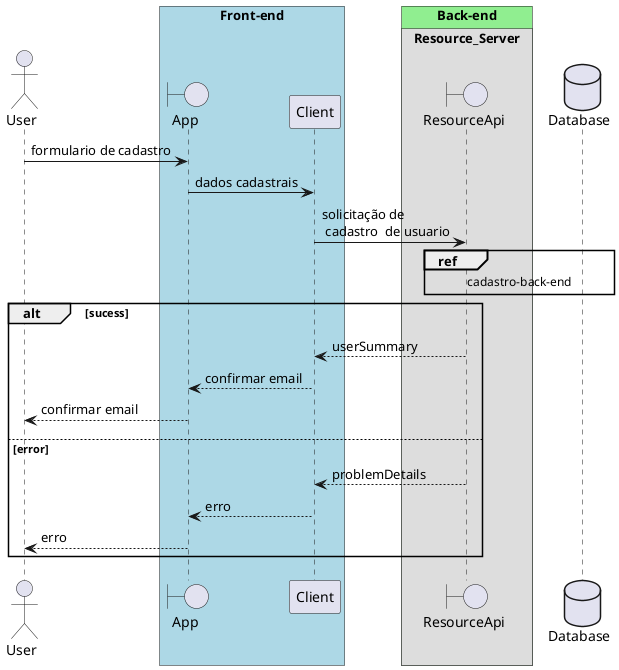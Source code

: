 @startuml SignUp_sequence
!pragma teoz true
actor User as user 
box "Front-end" #LightBlue
    boundary App as app
    participant Client as client
end box 
box "Back-end" #LightGreen
    box "Resource_Server"
        boundary ResourceApi  as resource_api   
    end box 
end box 
database Database as DB
user -> app : formulario de cadastro 
app -> client : dados cadastrais 
client -> resource_api: solicitação de \n cadastro  de usuario 
ref over resource_api, DB:  cadastro-back-end
alt sucess 
    resource_api --> client: userSummary
    client --> app: confirmar email 
    app --> user : confirmar email 
else error  
    resource_api --> client: problemDetails
    client --> app : erro
    app --> user: erro
end
@enduml

